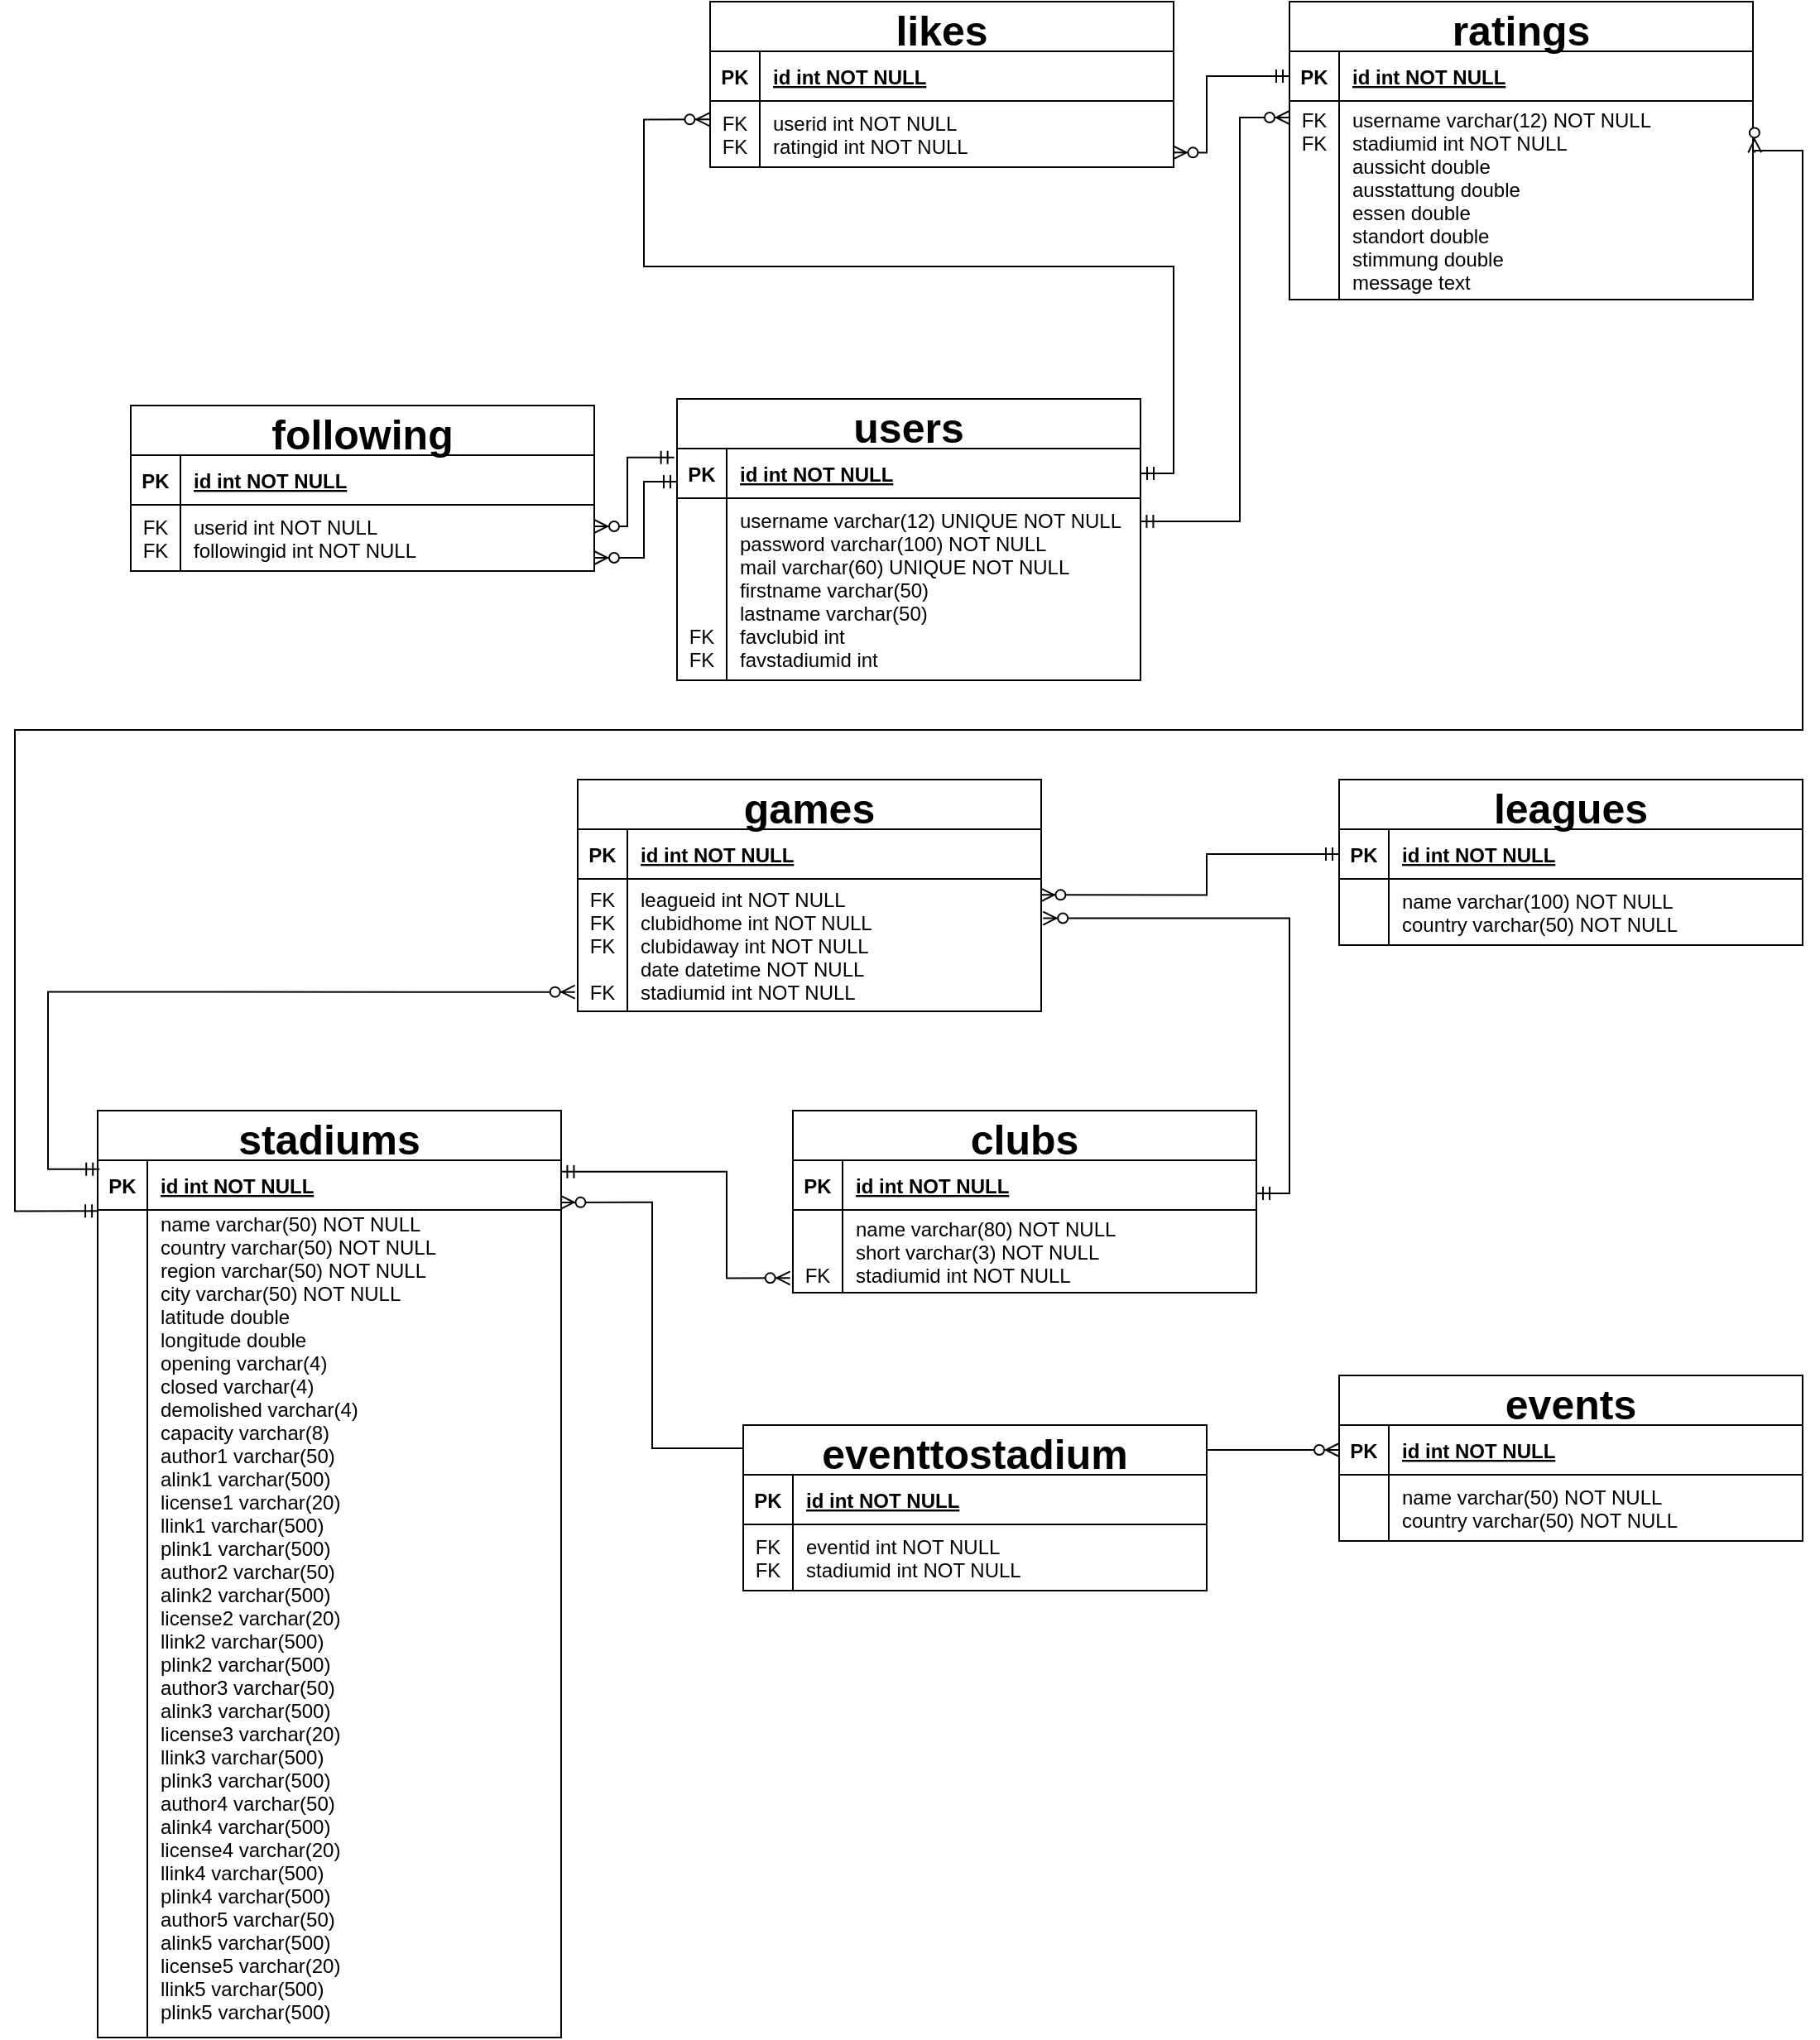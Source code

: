 <mxfile version="20.8.16" type="device"><diagram id="SCR3WOdd7eiZp098IjOr" name="Seite-1"><mxGraphModel dx="2620" dy="1055" grid="1" gridSize="10" guides="1" tooltips="1" connect="1" arrows="1" fold="1" page="1" pageScale="1" pageWidth="827" pageHeight="1169" math="0" shadow="0"><root><mxCell id="0"/><mxCell id="1" parent="0"/><mxCell id="oIfJlzaq-9ULOsapSgk6-11" value="users" style="shape=table;startSize=30;container=1;collapsible=1;childLayout=tableLayout;fixedRows=1;rowLines=0;fontStyle=1;align=center;resizeLast=1;fontSize=25;" parent="1" vertex="1"><mxGeometry x="360" y="540" width="280" height="170" as="geometry"/></mxCell><mxCell id="oIfJlzaq-9ULOsapSgk6-12" value="" style="shape=partialRectangle;collapsible=0;dropTarget=0;pointerEvents=0;fillColor=none;top=0;left=0;bottom=1;right=0;points=[[0,0.5],[1,0.5]];portConstraint=eastwest;" parent="oIfJlzaq-9ULOsapSgk6-11" vertex="1"><mxGeometry y="30" width="280" height="30" as="geometry"/></mxCell><mxCell id="oIfJlzaq-9ULOsapSgk6-13" value="PK" style="shape=partialRectangle;connectable=0;fillColor=none;top=0;left=0;bottom=0;right=0;fontStyle=1;overflow=hidden;" parent="oIfJlzaq-9ULOsapSgk6-12" vertex="1"><mxGeometry width="30" height="30" as="geometry"><mxRectangle width="30" height="30" as="alternateBounds"/></mxGeometry></mxCell><mxCell id="oIfJlzaq-9ULOsapSgk6-14" value="id int NOT NULL" style="shape=partialRectangle;connectable=0;fillColor=none;top=0;left=0;bottom=0;right=0;align=left;spacingLeft=6;fontStyle=5;overflow=hidden;" parent="oIfJlzaq-9ULOsapSgk6-12" vertex="1"><mxGeometry x="30" width="250" height="30" as="geometry"><mxRectangle width="250" height="30" as="alternateBounds"/></mxGeometry></mxCell><mxCell id="oIfJlzaq-9ULOsapSgk6-15" value="" style="shape=partialRectangle;collapsible=0;dropTarget=0;pointerEvents=0;fillColor=none;top=0;left=0;bottom=0;right=0;points=[[0,0.5],[1,0.5]];portConstraint=eastwest;" parent="oIfJlzaq-9ULOsapSgk6-11" vertex="1"><mxGeometry y="60" width="280" height="110" as="geometry"/></mxCell><mxCell id="oIfJlzaq-9ULOsapSgk6-16" value="&#10;&#10;&#10;&#10;&#10;FK&#10;FK" style="shape=partialRectangle;connectable=0;fillColor=none;top=0;left=0;bottom=0;right=0;editable=1;overflow=hidden;" parent="oIfJlzaq-9ULOsapSgk6-15" vertex="1"><mxGeometry width="30" height="110" as="geometry"><mxRectangle width="30" height="110" as="alternateBounds"/></mxGeometry></mxCell><mxCell id="oIfJlzaq-9ULOsapSgk6-17" value="username varchar(12) UNIQUE NOT NULL&#10;password varchar(100) NOT NULL&#10;mail varchar(60) UNIQUE NOT NULL&#10;firstname varchar(50)&#10;lastname varchar(50)&#10;favclubid int&#10;favstadiumid int" style="shape=partialRectangle;connectable=0;fillColor=none;top=0;left=0;bottom=0;right=0;align=left;spacingLeft=6;overflow=hidden;" parent="oIfJlzaq-9ULOsapSgk6-15" vertex="1"><mxGeometry x="30" width="250" height="110" as="geometry"><mxRectangle width="250" height="110" as="alternateBounds"/></mxGeometry></mxCell><mxCell id="oIfJlzaq-9ULOsapSgk6-24" value="stadiums" style="shape=table;startSize=30;container=1;collapsible=1;childLayout=tableLayout;fixedRows=1;rowLines=0;fontStyle=1;align=center;resizeLast=1;fontSize=25;" parent="1" vertex="1"><mxGeometry x="10" y="970" width="280" height="560" as="geometry"/></mxCell><mxCell id="oIfJlzaq-9ULOsapSgk6-25" value="" style="shape=partialRectangle;collapsible=0;dropTarget=0;pointerEvents=0;fillColor=none;top=0;left=0;bottom=1;right=0;points=[[0,0.5],[1,0.5]];portConstraint=eastwest;" parent="oIfJlzaq-9ULOsapSgk6-24" vertex="1"><mxGeometry y="30" width="280" height="30" as="geometry"/></mxCell><mxCell id="oIfJlzaq-9ULOsapSgk6-26" value="PK" style="shape=partialRectangle;connectable=0;fillColor=none;top=0;left=0;bottom=0;right=0;fontStyle=1;overflow=hidden;" parent="oIfJlzaq-9ULOsapSgk6-25" vertex="1"><mxGeometry width="30" height="30" as="geometry"><mxRectangle width="30" height="30" as="alternateBounds"/></mxGeometry></mxCell><mxCell id="oIfJlzaq-9ULOsapSgk6-27" value="id int NOT NULL" style="shape=partialRectangle;connectable=0;fillColor=none;top=0;left=0;bottom=0;right=0;align=left;spacingLeft=6;fontStyle=5;overflow=hidden;" parent="oIfJlzaq-9ULOsapSgk6-25" vertex="1"><mxGeometry x="30" width="250" height="30" as="geometry"><mxRectangle width="250" height="30" as="alternateBounds"/></mxGeometry></mxCell><mxCell id="oIfJlzaq-9ULOsapSgk6-28" value="" style="shape=partialRectangle;collapsible=0;dropTarget=0;pointerEvents=0;fillColor=none;top=0;left=0;bottom=0;right=0;points=[[0,0.5],[1,0.5]];portConstraint=eastwest;" parent="oIfJlzaq-9ULOsapSgk6-24" vertex="1"><mxGeometry y="60" width="280" height="500" as="geometry"/></mxCell><mxCell id="oIfJlzaq-9ULOsapSgk6-29" value="" style="shape=partialRectangle;connectable=0;fillColor=none;top=0;left=0;bottom=0;right=0;editable=1;overflow=hidden;" parent="oIfJlzaq-9ULOsapSgk6-28" vertex="1"><mxGeometry width="30" height="500" as="geometry"><mxRectangle width="30" height="500" as="alternateBounds"/></mxGeometry></mxCell><mxCell id="oIfJlzaq-9ULOsapSgk6-30" value="name varchar(50) NOT NULL&#10;country varchar(50) NOT NULL&#10;region varchar(50) NOT NULL&#10;city varchar(50) NOT NULL&#10;latitude double&#10;longitude double&#10;opening varchar(4)&#10;closed varchar(4)&#10;demolished varchar(4)&#10;capacity varchar(8)&#10;author1 varchar(50)&#10;alink1 varchar(500)&#10;license1 varchar(20)&#10;llink1 varchar(500)&#10;plink1 varchar(500)&#10;author2 varchar(50)&#10;alink2 varchar(500)&#10;license2 varchar(20)&#10;llink2 varchar(500)&#10;plink2 varchar(500)&#10;author3 varchar(50)&#10;alink3 varchar(500)&#10;license3 varchar(20)&#10;llink3 varchar(500)&#10;plink3 varchar(500)&#10;author4 varchar(50)&#10;alink4 varchar(500)&#10;license4 varchar(20)&#10;llink4 varchar(500)&#10;plink4 varchar(500)&#10;author5 varchar(50)&#10;alink5 varchar(500)&#10;license5 varchar(20)&#10;llink5 varchar(500)&#10;plink5 varchar(500)&#10;" style="shape=partialRectangle;connectable=0;fillColor=none;top=0;left=0;bottom=0;right=0;align=left;spacingLeft=6;overflow=hidden;" parent="oIfJlzaq-9ULOsapSgk6-28" vertex="1"><mxGeometry x="30" width="250" height="500" as="geometry"><mxRectangle width="250" height="500" as="alternateBounds"/></mxGeometry></mxCell><mxCell id="oIfJlzaq-9ULOsapSgk6-44" value="ratings" style="shape=table;startSize=30;container=1;collapsible=1;childLayout=tableLayout;fixedRows=1;rowLines=0;fontStyle=1;align=center;resizeLast=1;fontSize=25;" parent="1" vertex="1"><mxGeometry x="730" y="300" width="280" height="180" as="geometry"/></mxCell><mxCell id="oIfJlzaq-9ULOsapSgk6-45" value="" style="shape=partialRectangle;collapsible=0;dropTarget=0;pointerEvents=0;fillColor=none;top=0;left=0;bottom=1;right=0;points=[[0,0.5],[1,0.5]];portConstraint=eastwest;" parent="oIfJlzaq-9ULOsapSgk6-44" vertex="1"><mxGeometry y="30" width="280" height="30" as="geometry"/></mxCell><mxCell id="oIfJlzaq-9ULOsapSgk6-46" value="PK" style="shape=partialRectangle;connectable=0;fillColor=none;top=0;left=0;bottom=0;right=0;fontStyle=1;overflow=hidden;" parent="oIfJlzaq-9ULOsapSgk6-45" vertex="1"><mxGeometry width="30" height="30" as="geometry"><mxRectangle width="30" height="30" as="alternateBounds"/></mxGeometry></mxCell><mxCell id="oIfJlzaq-9ULOsapSgk6-47" value="id int NOT NULL" style="shape=partialRectangle;connectable=0;fillColor=none;top=0;left=0;bottom=0;right=0;align=left;spacingLeft=6;fontStyle=5;overflow=hidden;" parent="oIfJlzaq-9ULOsapSgk6-45" vertex="1"><mxGeometry x="30" width="250" height="30" as="geometry"><mxRectangle width="250" height="30" as="alternateBounds"/></mxGeometry></mxCell><mxCell id="oIfJlzaq-9ULOsapSgk6-48" value="" style="shape=partialRectangle;collapsible=0;dropTarget=0;pointerEvents=0;fillColor=none;top=0;left=0;bottom=0;right=0;points=[[0,0.5],[1,0.5]];portConstraint=eastwest;" parent="oIfJlzaq-9ULOsapSgk6-44" vertex="1"><mxGeometry y="60" width="280" height="120" as="geometry"/></mxCell><mxCell id="oIfJlzaq-9ULOsapSgk6-49" value="FK&#10;FK&#10;&#10;&#10;&#10;&#10;&#10;" style="shape=partialRectangle;connectable=0;fillColor=none;top=0;left=0;bottom=0;right=0;editable=1;overflow=hidden;" parent="oIfJlzaq-9ULOsapSgk6-48" vertex="1"><mxGeometry width="30" height="120" as="geometry"><mxRectangle width="30" height="120" as="alternateBounds"/></mxGeometry></mxCell><mxCell id="oIfJlzaq-9ULOsapSgk6-50" value="username varchar(12) NOT NULL&#10;stadiumid int NOT NULL&#10;aussicht double&#10;ausstattung double&#10;essen double&#10;standort double&#10;stimmung double&#10;message text" style="shape=partialRectangle;connectable=0;fillColor=none;top=0;left=0;bottom=0;right=0;align=left;spacingLeft=6;overflow=hidden;" parent="oIfJlzaq-9ULOsapSgk6-48" vertex="1"><mxGeometry x="30" width="250" height="120" as="geometry"><mxRectangle width="250" height="120" as="alternateBounds"/></mxGeometry></mxCell><mxCell id="oIfJlzaq-9ULOsapSgk6-58" value="likes" style="shape=table;startSize=30;container=1;collapsible=1;childLayout=tableLayout;fixedRows=1;rowLines=0;fontStyle=1;align=center;resizeLast=1;fontSize=25;" parent="1" vertex="1"><mxGeometry x="380" y="300" width="280" height="100" as="geometry"/></mxCell><mxCell id="oIfJlzaq-9ULOsapSgk6-59" value="" style="shape=partialRectangle;collapsible=0;dropTarget=0;pointerEvents=0;fillColor=none;top=0;left=0;bottom=1;right=0;points=[[0,0.5],[1,0.5]];portConstraint=eastwest;" parent="oIfJlzaq-9ULOsapSgk6-58" vertex="1"><mxGeometry y="30" width="280" height="30" as="geometry"/></mxCell><mxCell id="oIfJlzaq-9ULOsapSgk6-60" value="PK" style="shape=partialRectangle;connectable=0;fillColor=none;top=0;left=0;bottom=0;right=0;fontStyle=1;overflow=hidden;" parent="oIfJlzaq-9ULOsapSgk6-59" vertex="1"><mxGeometry width="30" height="30" as="geometry"><mxRectangle width="30" height="30" as="alternateBounds"/></mxGeometry></mxCell><mxCell id="oIfJlzaq-9ULOsapSgk6-61" value="id int NOT NULL" style="shape=partialRectangle;connectable=0;fillColor=none;top=0;left=0;bottom=0;right=0;align=left;spacingLeft=6;fontStyle=5;overflow=hidden;" parent="oIfJlzaq-9ULOsapSgk6-59" vertex="1"><mxGeometry x="30" width="250" height="30" as="geometry"><mxRectangle width="250" height="30" as="alternateBounds"/></mxGeometry></mxCell><mxCell id="oIfJlzaq-9ULOsapSgk6-62" value="" style="shape=partialRectangle;collapsible=0;dropTarget=0;pointerEvents=0;fillColor=none;top=0;left=0;bottom=0;right=0;points=[[0,0.5],[1,0.5]];portConstraint=eastwest;" parent="oIfJlzaq-9ULOsapSgk6-58" vertex="1"><mxGeometry y="60" width="280" height="40" as="geometry"/></mxCell><mxCell id="oIfJlzaq-9ULOsapSgk6-63" value="FK&#10;FK" style="shape=partialRectangle;connectable=0;fillColor=none;top=0;left=0;bottom=0;right=0;editable=1;overflow=hidden;" parent="oIfJlzaq-9ULOsapSgk6-62" vertex="1"><mxGeometry width="30" height="40" as="geometry"><mxRectangle width="30" height="40" as="alternateBounds"/></mxGeometry></mxCell><mxCell id="oIfJlzaq-9ULOsapSgk6-64" value="userid int NOT NULL&#10;ratingid int NOT NULL" style="shape=partialRectangle;connectable=0;fillColor=none;top=0;left=0;bottom=0;right=0;align=left;spacingLeft=6;overflow=hidden;" parent="oIfJlzaq-9ULOsapSgk6-62" vertex="1"><mxGeometry x="30" width="250" height="40" as="geometry"><mxRectangle width="250" height="40" as="alternateBounds"/></mxGeometry></mxCell><mxCell id="oIfJlzaq-9ULOsapSgk6-65" value="following" style="shape=table;startSize=30;container=1;collapsible=1;childLayout=tableLayout;fixedRows=1;rowLines=0;fontStyle=1;align=center;resizeLast=1;fontSize=25;" parent="1" vertex="1"><mxGeometry x="30" y="544" width="280" height="100" as="geometry"/></mxCell><mxCell id="oIfJlzaq-9ULOsapSgk6-66" value="" style="shape=partialRectangle;collapsible=0;dropTarget=0;pointerEvents=0;fillColor=none;top=0;left=0;bottom=1;right=0;points=[[0,0.5],[1,0.5]];portConstraint=eastwest;" parent="oIfJlzaq-9ULOsapSgk6-65" vertex="1"><mxGeometry y="30" width="280" height="30" as="geometry"/></mxCell><mxCell id="oIfJlzaq-9ULOsapSgk6-67" value="PK" style="shape=partialRectangle;connectable=0;fillColor=none;top=0;left=0;bottom=0;right=0;fontStyle=1;overflow=hidden;" parent="oIfJlzaq-9ULOsapSgk6-66" vertex="1"><mxGeometry width="30" height="30" as="geometry"><mxRectangle width="30" height="30" as="alternateBounds"/></mxGeometry></mxCell><mxCell id="oIfJlzaq-9ULOsapSgk6-68" value="id int NOT NULL" style="shape=partialRectangle;connectable=0;fillColor=none;top=0;left=0;bottom=0;right=0;align=left;spacingLeft=6;fontStyle=5;overflow=hidden;" parent="oIfJlzaq-9ULOsapSgk6-66" vertex="1"><mxGeometry x="30" width="250" height="30" as="geometry"><mxRectangle width="250" height="30" as="alternateBounds"/></mxGeometry></mxCell><mxCell id="oIfJlzaq-9ULOsapSgk6-69" value="" style="shape=partialRectangle;collapsible=0;dropTarget=0;pointerEvents=0;fillColor=none;top=0;left=0;bottom=0;right=0;points=[[0,0.5],[1,0.5]];portConstraint=eastwest;" parent="oIfJlzaq-9ULOsapSgk6-65" vertex="1"><mxGeometry y="60" width="280" height="40" as="geometry"/></mxCell><mxCell id="oIfJlzaq-9ULOsapSgk6-70" value="FK&#10;FK" style="shape=partialRectangle;connectable=0;fillColor=none;top=0;left=0;bottom=0;right=0;editable=1;overflow=hidden;" parent="oIfJlzaq-9ULOsapSgk6-69" vertex="1"><mxGeometry width="30" height="40" as="geometry"><mxRectangle width="30" height="40" as="alternateBounds"/></mxGeometry></mxCell><mxCell id="oIfJlzaq-9ULOsapSgk6-71" value="userid int NOT NULL&#10;followingid int NOT NULL" style="shape=partialRectangle;connectable=0;fillColor=none;top=0;left=0;bottom=0;right=0;align=left;spacingLeft=6;overflow=hidden;" parent="oIfJlzaq-9ULOsapSgk6-69" vertex="1"><mxGeometry x="30" width="250" height="40" as="geometry"><mxRectangle width="250" height="40" as="alternateBounds"/></mxGeometry></mxCell><mxCell id="oIfJlzaq-9ULOsapSgk6-72" value="clubs" style="shape=table;startSize=30;container=1;collapsible=1;childLayout=tableLayout;fixedRows=1;rowLines=0;fontStyle=1;align=center;resizeLast=1;fontSize=25;" parent="1" vertex="1"><mxGeometry x="430" y="970" width="280" height="110" as="geometry"/></mxCell><mxCell id="oIfJlzaq-9ULOsapSgk6-73" value="" style="shape=partialRectangle;collapsible=0;dropTarget=0;pointerEvents=0;fillColor=none;top=0;left=0;bottom=1;right=0;points=[[0,0.5],[1,0.5]];portConstraint=eastwest;" parent="oIfJlzaq-9ULOsapSgk6-72" vertex="1"><mxGeometry y="30" width="280" height="30" as="geometry"/></mxCell><mxCell id="oIfJlzaq-9ULOsapSgk6-74" value="PK" style="shape=partialRectangle;connectable=0;fillColor=none;top=0;left=0;bottom=0;right=0;fontStyle=1;overflow=hidden;" parent="oIfJlzaq-9ULOsapSgk6-73" vertex="1"><mxGeometry width="30" height="30" as="geometry"><mxRectangle width="30" height="30" as="alternateBounds"/></mxGeometry></mxCell><mxCell id="oIfJlzaq-9ULOsapSgk6-75" value="id int NOT NULL" style="shape=partialRectangle;connectable=0;fillColor=none;top=0;left=0;bottom=0;right=0;align=left;spacingLeft=6;fontStyle=5;overflow=hidden;" parent="oIfJlzaq-9ULOsapSgk6-73" vertex="1"><mxGeometry x="30" width="250" height="30" as="geometry"><mxRectangle width="250" height="30" as="alternateBounds"/></mxGeometry></mxCell><mxCell id="oIfJlzaq-9ULOsapSgk6-76" value="" style="shape=partialRectangle;collapsible=0;dropTarget=0;pointerEvents=0;fillColor=none;top=0;left=0;bottom=0;right=0;points=[[0,0.5],[1,0.5]];portConstraint=eastwest;" parent="oIfJlzaq-9ULOsapSgk6-72" vertex="1"><mxGeometry y="60" width="280" height="50" as="geometry"/></mxCell><mxCell id="oIfJlzaq-9ULOsapSgk6-77" value="&#10;&#10;FK" style="shape=partialRectangle;connectable=0;fillColor=none;top=0;left=0;bottom=0;right=0;editable=1;overflow=hidden;" parent="oIfJlzaq-9ULOsapSgk6-76" vertex="1"><mxGeometry width="30" height="50" as="geometry"><mxRectangle width="30" height="50" as="alternateBounds"/></mxGeometry></mxCell><mxCell id="oIfJlzaq-9ULOsapSgk6-78" value="name varchar(80) NOT NULL&#10;short varchar(3) NOT NULL&#10;stadiumid int NOT NULL" style="shape=partialRectangle;connectable=0;fillColor=none;top=0;left=0;bottom=0;right=0;align=left;spacingLeft=6;overflow=hidden;" parent="oIfJlzaq-9ULOsapSgk6-76" vertex="1"><mxGeometry x="30" width="250" height="50" as="geometry"><mxRectangle width="250" height="50" as="alternateBounds"/></mxGeometry></mxCell><mxCell id="oIfJlzaq-9ULOsapSgk6-79" value="events" style="shape=table;startSize=30;container=1;collapsible=1;childLayout=tableLayout;fixedRows=1;rowLines=0;fontStyle=1;align=center;resizeLast=1;fontSize=25;" parent="1" vertex="1"><mxGeometry x="760" y="1130" width="280" height="100" as="geometry"/></mxCell><mxCell id="oIfJlzaq-9ULOsapSgk6-80" value="" style="shape=partialRectangle;collapsible=0;dropTarget=0;pointerEvents=0;fillColor=none;top=0;left=0;bottom=1;right=0;points=[[0,0.5],[1,0.5]];portConstraint=eastwest;" parent="oIfJlzaq-9ULOsapSgk6-79" vertex="1"><mxGeometry y="30" width="280" height="30" as="geometry"/></mxCell><mxCell id="oIfJlzaq-9ULOsapSgk6-81" value="PK" style="shape=partialRectangle;connectable=0;fillColor=none;top=0;left=0;bottom=0;right=0;fontStyle=1;overflow=hidden;" parent="oIfJlzaq-9ULOsapSgk6-80" vertex="1"><mxGeometry width="30" height="30" as="geometry"><mxRectangle width="30" height="30" as="alternateBounds"/></mxGeometry></mxCell><mxCell id="oIfJlzaq-9ULOsapSgk6-82" value="id int NOT NULL" style="shape=partialRectangle;connectable=0;fillColor=none;top=0;left=0;bottom=0;right=0;align=left;spacingLeft=6;fontStyle=5;overflow=hidden;" parent="oIfJlzaq-9ULOsapSgk6-80" vertex="1"><mxGeometry x="30" width="250" height="30" as="geometry"><mxRectangle width="250" height="30" as="alternateBounds"/></mxGeometry></mxCell><mxCell id="oIfJlzaq-9ULOsapSgk6-83" value="" style="shape=partialRectangle;collapsible=0;dropTarget=0;pointerEvents=0;fillColor=none;top=0;left=0;bottom=0;right=0;points=[[0,0.5],[1,0.5]];portConstraint=eastwest;" parent="oIfJlzaq-9ULOsapSgk6-79" vertex="1"><mxGeometry y="60" width="280" height="40" as="geometry"/></mxCell><mxCell id="oIfJlzaq-9ULOsapSgk6-84" value="" style="shape=partialRectangle;connectable=0;fillColor=none;top=0;left=0;bottom=0;right=0;editable=1;overflow=hidden;" parent="oIfJlzaq-9ULOsapSgk6-83" vertex="1"><mxGeometry width="30" height="40" as="geometry"><mxRectangle width="30" height="40" as="alternateBounds"/></mxGeometry></mxCell><mxCell id="oIfJlzaq-9ULOsapSgk6-85" value="name varchar(50) NOT NULL&#10;country varchar(50) NOT NULL" style="shape=partialRectangle;connectable=0;fillColor=none;top=0;left=0;bottom=0;right=0;align=left;spacingLeft=6;overflow=hidden;" parent="oIfJlzaq-9ULOsapSgk6-83" vertex="1"><mxGeometry x="30" width="250" height="40" as="geometry"><mxRectangle width="250" height="40" as="alternateBounds"/></mxGeometry></mxCell><mxCell id="oIfJlzaq-9ULOsapSgk6-86" value="eventtostadium" style="shape=table;startSize=30;container=1;collapsible=1;childLayout=tableLayout;fixedRows=1;rowLines=0;fontStyle=1;align=center;resizeLast=1;fontSize=25;" parent="1" vertex="1"><mxGeometry x="400" y="1160" width="280" height="100" as="geometry"/></mxCell><mxCell id="oIfJlzaq-9ULOsapSgk6-87" value="" style="shape=partialRectangle;collapsible=0;dropTarget=0;pointerEvents=0;fillColor=none;top=0;left=0;bottom=1;right=0;points=[[0,0.5],[1,0.5]];portConstraint=eastwest;" parent="oIfJlzaq-9ULOsapSgk6-86" vertex="1"><mxGeometry y="30" width="280" height="30" as="geometry"/></mxCell><mxCell id="oIfJlzaq-9ULOsapSgk6-88" value="PK" style="shape=partialRectangle;connectable=0;fillColor=none;top=0;left=0;bottom=0;right=0;fontStyle=1;overflow=hidden;" parent="oIfJlzaq-9ULOsapSgk6-87" vertex="1"><mxGeometry width="30" height="30" as="geometry"><mxRectangle width="30" height="30" as="alternateBounds"/></mxGeometry></mxCell><mxCell id="oIfJlzaq-9ULOsapSgk6-89" value="id int NOT NULL" style="shape=partialRectangle;connectable=0;fillColor=none;top=0;left=0;bottom=0;right=0;align=left;spacingLeft=6;fontStyle=5;overflow=hidden;" parent="oIfJlzaq-9ULOsapSgk6-87" vertex="1"><mxGeometry x="30" width="250" height="30" as="geometry"><mxRectangle width="250" height="30" as="alternateBounds"/></mxGeometry></mxCell><mxCell id="oIfJlzaq-9ULOsapSgk6-90" value="" style="shape=partialRectangle;collapsible=0;dropTarget=0;pointerEvents=0;fillColor=none;top=0;left=0;bottom=0;right=0;points=[[0,0.5],[1,0.5]];portConstraint=eastwest;" parent="oIfJlzaq-9ULOsapSgk6-86" vertex="1"><mxGeometry y="60" width="280" height="40" as="geometry"/></mxCell><mxCell id="oIfJlzaq-9ULOsapSgk6-91" value="FK&#10;FK" style="shape=partialRectangle;connectable=0;fillColor=none;top=0;left=0;bottom=0;right=0;editable=1;overflow=hidden;" parent="oIfJlzaq-9ULOsapSgk6-90" vertex="1"><mxGeometry width="30" height="40" as="geometry"><mxRectangle width="30" height="40" as="alternateBounds"/></mxGeometry></mxCell><mxCell id="oIfJlzaq-9ULOsapSgk6-92" value="eventid int NOT NULL&#10;stadiumid int NOT NULL" style="shape=partialRectangle;connectable=0;fillColor=none;top=0;left=0;bottom=0;right=0;align=left;spacingLeft=6;overflow=hidden;" parent="oIfJlzaq-9ULOsapSgk6-90" vertex="1"><mxGeometry x="30" width="250" height="40" as="geometry"><mxRectangle width="250" height="40" as="alternateBounds"/></mxGeometry></mxCell><mxCell id="oIfJlzaq-9ULOsapSgk6-93" value="games" style="shape=table;startSize=30;container=1;collapsible=1;childLayout=tableLayout;fixedRows=1;rowLines=0;fontStyle=1;align=center;resizeLast=1;fontSize=25;" parent="1" vertex="1"><mxGeometry x="300" y="770" width="280" height="140" as="geometry"/></mxCell><mxCell id="oIfJlzaq-9ULOsapSgk6-94" value="" style="shape=partialRectangle;collapsible=0;dropTarget=0;pointerEvents=0;fillColor=none;top=0;left=0;bottom=1;right=0;points=[[0,0.5],[1,0.5]];portConstraint=eastwest;" parent="oIfJlzaq-9ULOsapSgk6-93" vertex="1"><mxGeometry y="30" width="280" height="30" as="geometry"/></mxCell><mxCell id="oIfJlzaq-9ULOsapSgk6-95" value="PK" style="shape=partialRectangle;connectable=0;fillColor=none;top=0;left=0;bottom=0;right=0;fontStyle=1;overflow=hidden;" parent="oIfJlzaq-9ULOsapSgk6-94" vertex="1"><mxGeometry width="30" height="30" as="geometry"><mxRectangle width="30" height="30" as="alternateBounds"/></mxGeometry></mxCell><mxCell id="oIfJlzaq-9ULOsapSgk6-96" value="id int NOT NULL" style="shape=partialRectangle;connectable=0;fillColor=none;top=0;left=0;bottom=0;right=0;align=left;spacingLeft=6;fontStyle=5;overflow=hidden;" parent="oIfJlzaq-9ULOsapSgk6-94" vertex="1"><mxGeometry x="30" width="250" height="30" as="geometry"><mxRectangle width="250" height="30" as="alternateBounds"/></mxGeometry></mxCell><mxCell id="oIfJlzaq-9ULOsapSgk6-97" value="" style="shape=partialRectangle;collapsible=0;dropTarget=0;pointerEvents=0;fillColor=none;top=0;left=0;bottom=0;right=0;points=[[0,0.5],[1,0.5]];portConstraint=eastwest;" parent="oIfJlzaq-9ULOsapSgk6-93" vertex="1"><mxGeometry y="60" width="280" height="80" as="geometry"/></mxCell><mxCell id="oIfJlzaq-9ULOsapSgk6-98" value="FK&#10;FK&#10;FK&#10;&#10;FK" style="shape=partialRectangle;connectable=0;fillColor=none;top=0;left=0;bottom=0;right=0;editable=1;overflow=hidden;" parent="oIfJlzaq-9ULOsapSgk6-97" vertex="1"><mxGeometry width="30" height="80" as="geometry"><mxRectangle width="30" height="80" as="alternateBounds"/></mxGeometry></mxCell><mxCell id="oIfJlzaq-9ULOsapSgk6-99" value="leagueid int NOT NULL&#10;clubidhome int NOT NULL&#10;clubidaway int NOT NULL&#10;date datetime NOT NULL&#10;stadiumid int NOT NULL" style="shape=partialRectangle;connectable=0;fillColor=none;top=0;left=0;bottom=0;right=0;align=left;spacingLeft=6;overflow=hidden;" parent="oIfJlzaq-9ULOsapSgk6-97" vertex="1"><mxGeometry x="30" width="250" height="80" as="geometry"><mxRectangle width="250" height="80" as="alternateBounds"/></mxGeometry></mxCell><mxCell id="oIfJlzaq-9ULOsapSgk6-100" value="leagues" style="shape=table;startSize=30;container=1;collapsible=1;childLayout=tableLayout;fixedRows=1;rowLines=0;fontStyle=1;align=center;resizeLast=1;fontSize=25;" parent="1" vertex="1"><mxGeometry x="760" y="770" width="280" height="100" as="geometry"/></mxCell><mxCell id="oIfJlzaq-9ULOsapSgk6-101" value="" style="shape=partialRectangle;collapsible=0;dropTarget=0;pointerEvents=0;fillColor=none;top=0;left=0;bottom=1;right=0;points=[[0,0.5],[1,0.5]];portConstraint=eastwest;" parent="oIfJlzaq-9ULOsapSgk6-100" vertex="1"><mxGeometry y="30" width="280" height="30" as="geometry"/></mxCell><mxCell id="oIfJlzaq-9ULOsapSgk6-102" value="PK" style="shape=partialRectangle;connectable=0;fillColor=none;top=0;left=0;bottom=0;right=0;fontStyle=1;overflow=hidden;" parent="oIfJlzaq-9ULOsapSgk6-101" vertex="1"><mxGeometry width="30" height="30" as="geometry"><mxRectangle width="30" height="30" as="alternateBounds"/></mxGeometry></mxCell><mxCell id="oIfJlzaq-9ULOsapSgk6-103" value="id int NOT NULL" style="shape=partialRectangle;connectable=0;fillColor=none;top=0;left=0;bottom=0;right=0;align=left;spacingLeft=6;fontStyle=5;overflow=hidden;" parent="oIfJlzaq-9ULOsapSgk6-101" vertex="1"><mxGeometry x="30" width="250" height="30" as="geometry"><mxRectangle width="250" height="30" as="alternateBounds"/></mxGeometry></mxCell><mxCell id="oIfJlzaq-9ULOsapSgk6-104" value="" style="shape=partialRectangle;collapsible=0;dropTarget=0;pointerEvents=0;fillColor=none;top=0;left=0;bottom=0;right=0;points=[[0,0.5],[1,0.5]];portConstraint=eastwest;" parent="oIfJlzaq-9ULOsapSgk6-100" vertex="1"><mxGeometry y="60" width="280" height="40" as="geometry"/></mxCell><mxCell id="oIfJlzaq-9ULOsapSgk6-105" value="" style="shape=partialRectangle;connectable=0;fillColor=none;top=0;left=0;bottom=0;right=0;editable=1;overflow=hidden;" parent="oIfJlzaq-9ULOsapSgk6-104" vertex="1"><mxGeometry width="30" height="40" as="geometry"><mxRectangle width="30" height="40" as="alternateBounds"/></mxGeometry></mxCell><mxCell id="oIfJlzaq-9ULOsapSgk6-106" value="name varchar(100) NOT NULL&#10;country varchar(50) NOT NULL" style="shape=partialRectangle;connectable=0;fillColor=none;top=0;left=0;bottom=0;right=0;align=left;spacingLeft=6;overflow=hidden;" parent="oIfJlzaq-9ULOsapSgk6-104" vertex="1"><mxGeometry x="30" width="250" height="40" as="geometry"><mxRectangle width="250" height="40" as="alternateBounds"/></mxGeometry></mxCell><mxCell id="w8uexfEjfugLh4sM3THK-1" value="" style="fontSize=12;html=1;endArrow=ERzeroToMany;startArrow=ERmandOne;rounded=0;exitX=1;exitY=0.5;exitDx=0;exitDy=0;entryX=-0.001;entryY=0.279;entryDx=0;entryDy=0;edgeStyle=orthogonalEdgeStyle;entryPerimeter=0;" edge="1" parent="1" source="oIfJlzaq-9ULOsapSgk6-12" target="oIfJlzaq-9ULOsapSgk6-62"><mxGeometry width="100" height="100" relative="1" as="geometry"><mxPoint x="790" y="680" as="sourcePoint"/><mxPoint x="890" y="580" as="targetPoint"/><Array as="points"><mxPoint x="660" y="585"/><mxPoint x="660" y="460"/><mxPoint x="340" y="460"/><mxPoint x="340" y="371"/></Array></mxGeometry></mxCell><mxCell id="w8uexfEjfugLh4sM3THK-2" value="" style="fontSize=12;html=1;endArrow=ERzeroToMany;startArrow=ERmandOne;rounded=0;exitX=0.999;exitY=0.127;exitDx=0;exitDy=0;edgeStyle=orthogonalEdgeStyle;exitPerimeter=0;" edge="1" parent="1" source="oIfJlzaq-9ULOsapSgk6-15"><mxGeometry width="100" height="100" relative="1" as="geometry"><mxPoint x="470" y="620.0" as="sourcePoint"/><mxPoint x="730" y="370" as="targetPoint"/><Array as="points"><mxPoint x="700" y="614"/><mxPoint x="700" y="370"/></Array></mxGeometry></mxCell><mxCell id="w8uexfEjfugLh4sM3THK-3" value="" style="fontSize=12;html=1;endArrow=ERzeroToMany;startArrow=ERmandOne;rounded=0;exitX=0;exitY=0.5;exitDx=0;exitDy=0;edgeStyle=orthogonalEdgeStyle;entryX=0.999;entryY=0.779;entryDx=0;entryDy=0;entryPerimeter=0;" edge="1" parent="1" source="oIfJlzaq-9ULOsapSgk6-45" target="oIfJlzaq-9ULOsapSgk6-62"><mxGeometry width="100" height="100" relative="1" as="geometry"><mxPoint x="480" y="630.0" as="sourcePoint"/><mxPoint x="860" y="430.0" as="targetPoint"/><Array as="points"><mxPoint x="680" y="345"/><mxPoint x="680" y="391"/></Array></mxGeometry></mxCell><mxCell id="w8uexfEjfugLh4sM3THK-4" value="" style="fontSize=12;html=1;endArrow=ERzeroToMany;startArrow=ERmandOne;rounded=0;edgeStyle=orthogonalEdgeStyle;entryX=1.004;entryY=0.26;entryDx=0;entryDy=0;entryPerimeter=0;exitX=0.002;exitY=1.022;exitDx=0;exitDy=0;exitPerimeter=0;" edge="1" parent="1" source="oIfJlzaq-9ULOsapSgk6-25" target="oIfJlzaq-9ULOsapSgk6-48"><mxGeometry width="100" height="100" relative="1" as="geometry"><mxPoint x="1220" y="290" as="sourcePoint"/><mxPoint x="860" y="320.0" as="targetPoint"/><Array as="points"><mxPoint x="-40" y="1031"/><mxPoint x="-40" y="740"/><mxPoint x="1040" y="740"/><mxPoint x="1040" y="390"/><mxPoint x="1011" y="390"/></Array></mxGeometry></mxCell><mxCell id="w8uexfEjfugLh4sM3THK-6" value="" style="fontSize=12;html=1;endArrow=ERzeroToMany;startArrow=ERmandOne;rounded=0;exitX=-0.006;exitY=0.181;exitDx=0;exitDy=0;edgeStyle=orthogonalEdgeStyle;exitPerimeter=0;" edge="1" parent="1" source="oIfJlzaq-9ULOsapSgk6-12"><mxGeometry width="100" height="100" relative="1" as="geometry"><mxPoint x="679.72" y="623.97" as="sourcePoint"/><mxPoint x="310" y="617" as="targetPoint"/><Array as="points"><mxPoint x="330" y="575"/><mxPoint x="330" y="617"/></Array></mxGeometry></mxCell><mxCell id="w8uexfEjfugLh4sM3THK-7" value="" style="fontSize=12;html=1;endArrow=ERzeroToMany;startArrow=ERmandOne;rounded=0;edgeStyle=orthogonalEdgeStyle;" edge="1" parent="1"><mxGeometry width="100" height="100" relative="1" as="geometry"><mxPoint x="360" y="590" as="sourcePoint"/><mxPoint x="310" y="636" as="targetPoint"/><Array as="points"><mxPoint x="340" y="590"/><mxPoint x="340" y="636"/></Array></mxGeometry></mxCell><mxCell id="w8uexfEjfugLh4sM3THK-11" value="" style="fontSize=12;html=1;endArrow=ERzeroToMany;startArrow=ERmandOne;rounded=0;exitX=0.999;exitY=0.229;exitDx=0;exitDy=0;edgeStyle=orthogonalEdgeStyle;exitPerimeter=0;entryX=-0.006;entryY=0.823;entryDx=0;entryDy=0;entryPerimeter=0;" edge="1" parent="1" source="oIfJlzaq-9ULOsapSgk6-25" target="oIfJlzaq-9ULOsapSgk6-76"><mxGeometry width="100" height="100" relative="1" as="geometry"><mxPoint x="330" y="1060.0" as="sourcePoint"/><mxPoint x="250" y="1100" as="targetPoint"/><Array as="points"><mxPoint x="390" y="1007"/><mxPoint x="390" y="1071"/></Array></mxGeometry></mxCell><mxCell id="w8uexfEjfugLh4sM3THK-14" value="" style="edgeStyle=orthogonalEdgeStyle;fontSize=12;html=1;endArrow=ERzeroToMany;endFill=1;rounded=0;labelBackgroundColor=default;strokeColor=default;fontFamily=Helvetica;fontColor=default;shape=connector;entryX=0.999;entryY=0.848;entryDx=0;entryDy=0;entryPerimeter=0;exitX=-0.001;exitY=0.14;exitDx=0;exitDy=0;exitPerimeter=0;" edge="1" parent="1" source="oIfJlzaq-9ULOsapSgk6-86" target="oIfJlzaq-9ULOsapSgk6-25"><mxGeometry width="100" height="100" relative="1" as="geometry"><mxPoint x="390" y="1330" as="sourcePoint"/><mxPoint x="444" y="1290" as="targetPoint"/></mxGeometry></mxCell><mxCell id="w8uexfEjfugLh4sM3THK-15" value="" style="edgeStyle=entityRelationEdgeStyle;fontSize=12;html=1;endArrow=ERzeroToMany;endFill=1;rounded=0;labelBackgroundColor=default;strokeColor=default;fontFamily=Helvetica;fontColor=default;shape=connector;entryX=0;entryY=0.5;entryDx=0;entryDy=0;" edge="1" parent="1" target="oIfJlzaq-9ULOsapSgk6-80"><mxGeometry width="100" height="100" relative="1" as="geometry"><mxPoint x="680" y="1175" as="sourcePoint"/><mxPoint x="840" y="1185" as="targetPoint"/></mxGeometry></mxCell><mxCell id="w8uexfEjfugLh4sM3THK-17" value="" style="fontSize=12;html=1;endArrow=ERzeroToMany;startArrow=ERmandOne;rounded=0;edgeStyle=orthogonalEdgeStyle;entryX=0.999;entryY=0.121;entryDx=0;entryDy=0;entryPerimeter=0;exitX=0;exitY=0.5;exitDx=0;exitDy=0;" edge="1" parent="1" source="oIfJlzaq-9ULOsapSgk6-101" target="oIfJlzaq-9ULOsapSgk6-97"><mxGeometry width="100" height="100" relative="1" as="geometry"><mxPoint x="830" y="835" as="sourcePoint"/><mxPoint x="940.28" y="380.0" as="targetPoint"/><Array as="points"><mxPoint x="680" y="815"/><mxPoint x="680" y="840"/></Array></mxGeometry></mxCell><mxCell id="w8uexfEjfugLh4sM3THK-18" value="" style="fontSize=12;html=1;endArrow=ERzeroToMany;startArrow=ERmandOne;rounded=0;exitX=0.004;exitY=0.181;exitDx=0;exitDy=0;edgeStyle=orthogonalEdgeStyle;entryX=-0.006;entryY=0.854;entryDx=0;entryDy=0;entryPerimeter=0;exitPerimeter=0;" edge="1" parent="1" source="oIfJlzaq-9ULOsapSgk6-25" target="oIfJlzaq-9ULOsapSgk6-97"><mxGeometry width="100" height="100" relative="1" as="geometry"><mxPoint x="840" y="855" as="sourcePoint"/><mxPoint x="719.72" y="854" as="targetPoint"/><Array as="points"><mxPoint x="-20" y="1005"/><mxPoint x="-20" y="898"/></Array></mxGeometry></mxCell><mxCell id="w8uexfEjfugLh4sM3THK-19" value="" style="fontSize=12;html=1;endArrow=ERzeroToMany;startArrow=ERmandOne;rounded=0;edgeStyle=orthogonalEdgeStyle;entryX=1.004;entryY=0.297;entryDx=0;entryDy=0;entryPerimeter=0;" edge="1" parent="1" target="oIfJlzaq-9ULOsapSgk6-97"><mxGeometry width="100" height="100" relative="1" as="geometry"><mxPoint x="710" y="1020" as="sourcePoint"/><mxPoint x="640" y="854" as="targetPoint"/><Array as="points"><mxPoint x="730" y="1020"/><mxPoint x="730" y="854"/></Array></mxGeometry></mxCell></root></mxGraphModel></diagram></mxfile>